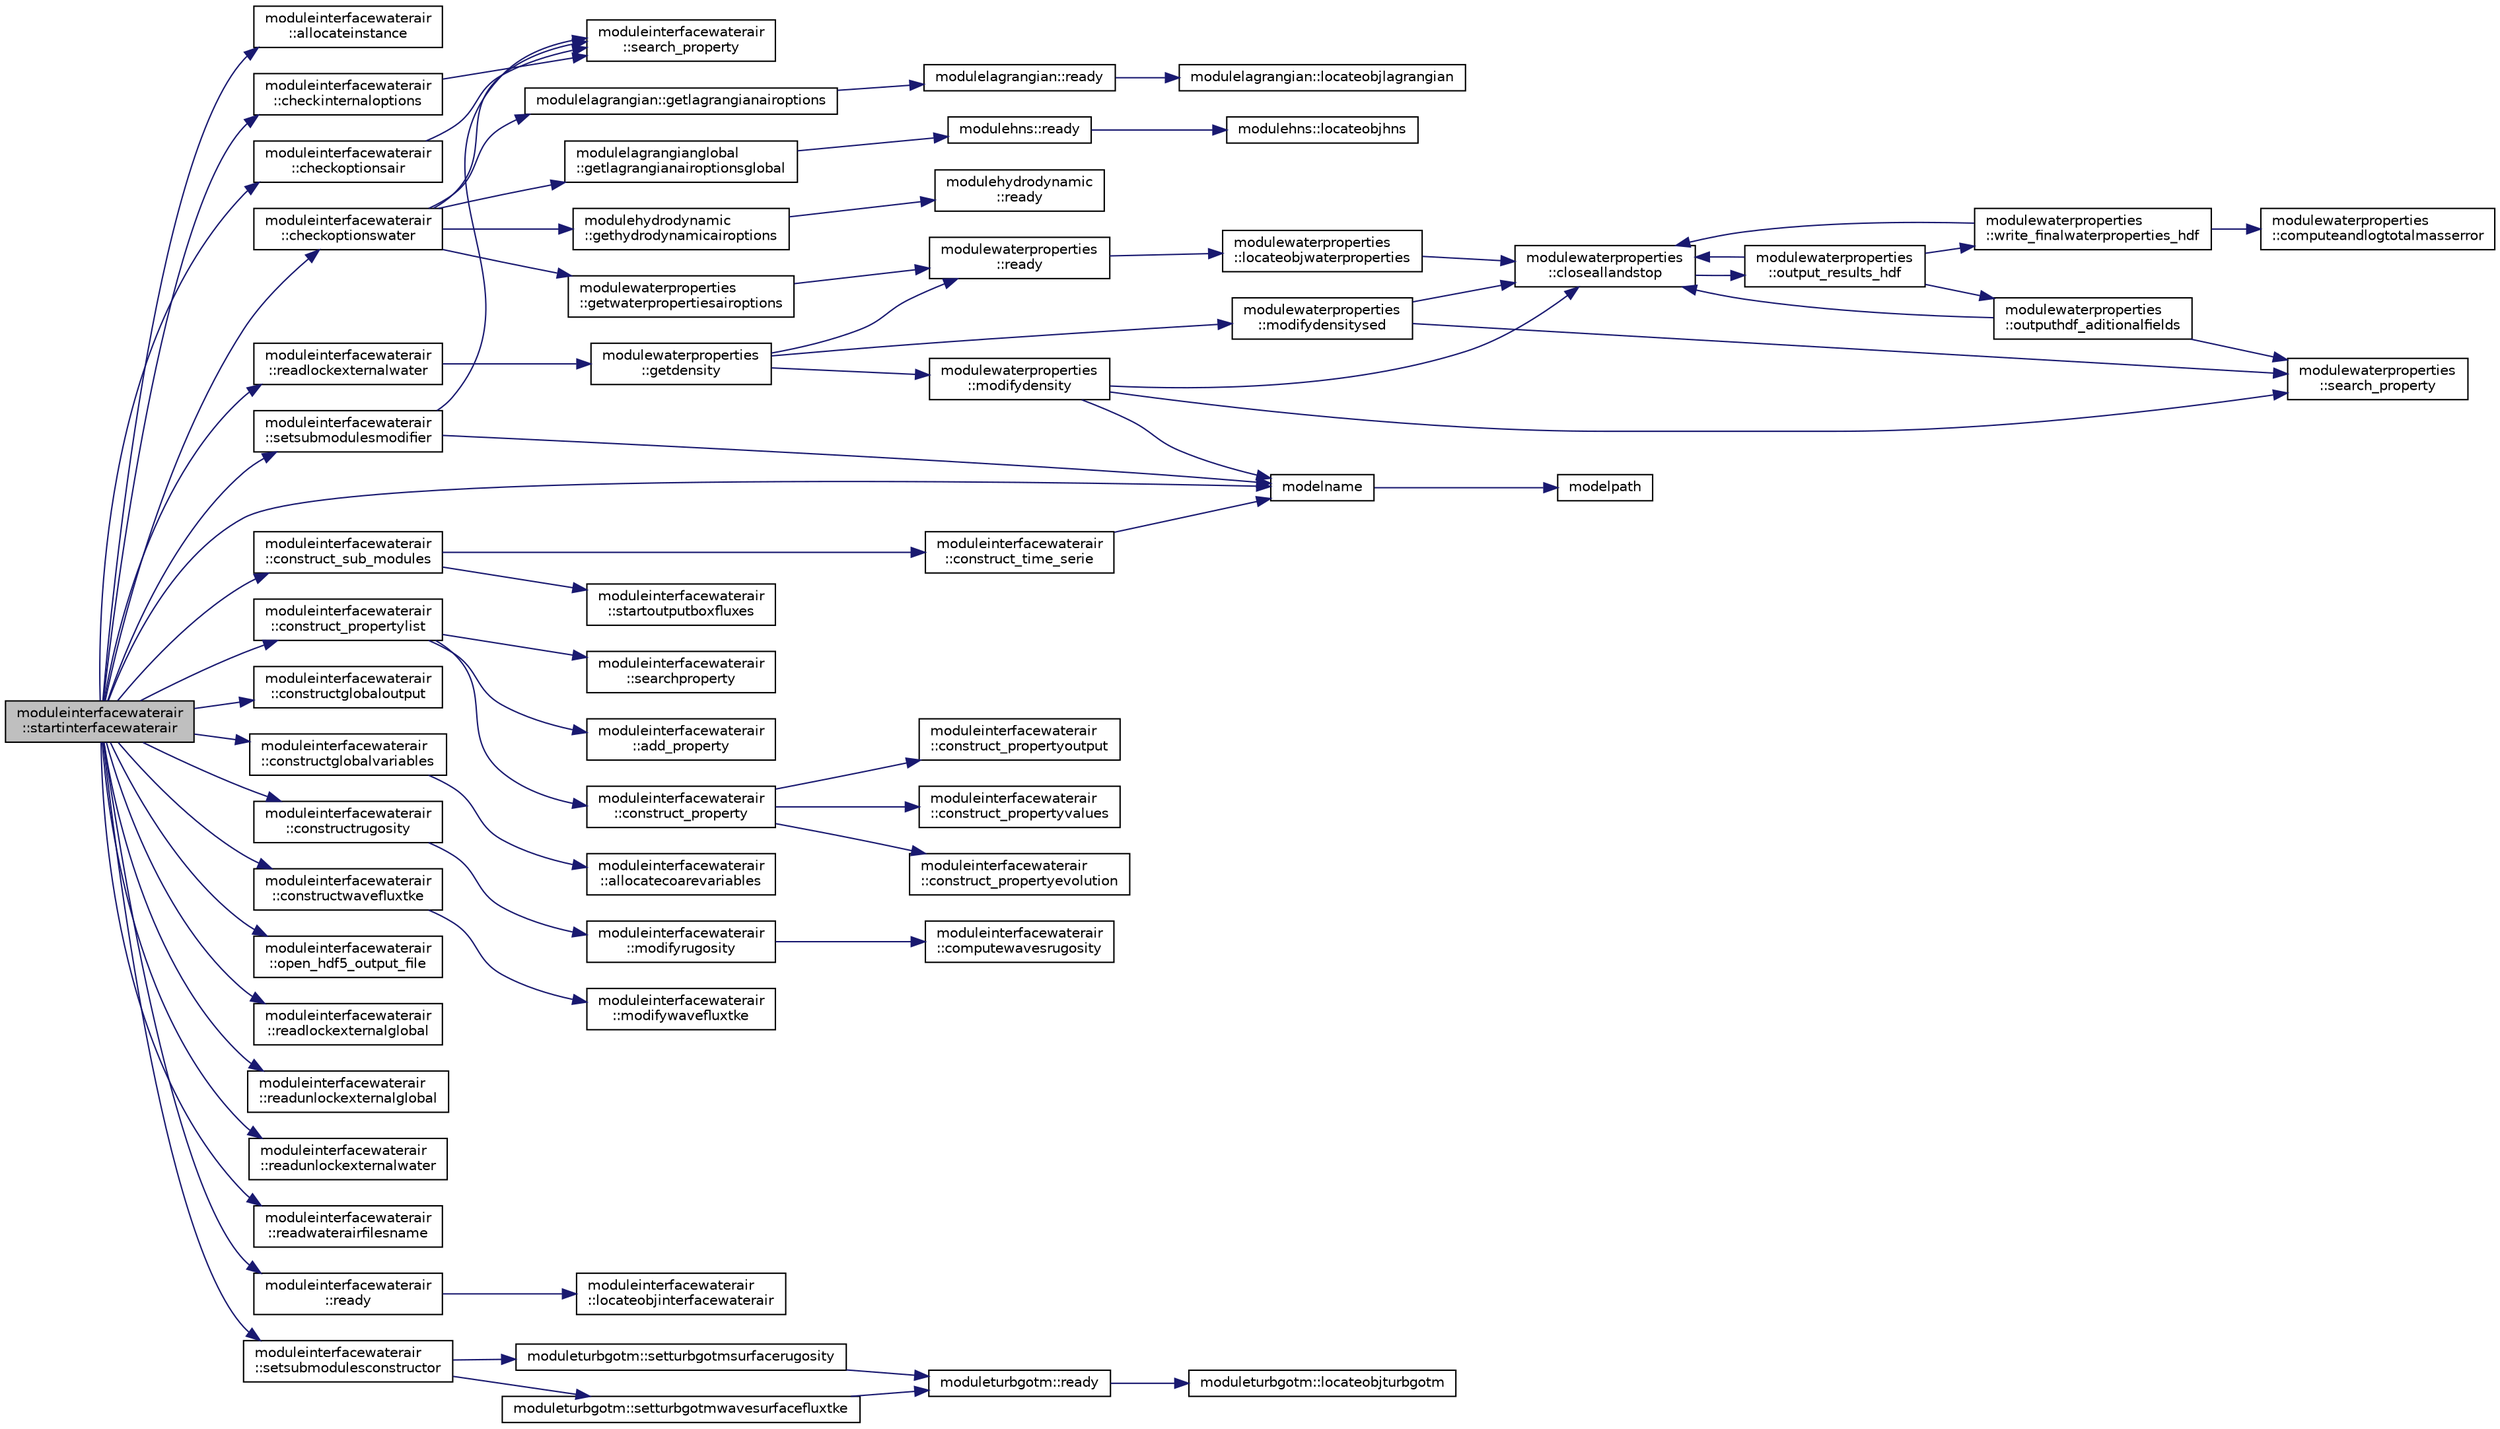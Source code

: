 digraph "moduleinterfacewaterair::startinterfacewaterair"
{
 // LATEX_PDF_SIZE
  edge [fontname="Helvetica",fontsize="10",labelfontname="Helvetica",labelfontsize="10"];
  node [fontname="Helvetica",fontsize="10",shape=record];
  rankdir="LR";
  Node1 [label="moduleinterfacewaterair\l::startinterfacewaterair",height=0.2,width=0.4,color="black", fillcolor="grey75", style="filled", fontcolor="black",tooltip=" "];
  Node1 -> Node2 [color="midnightblue",fontsize="10",style="solid",fontname="Helvetica"];
  Node2 [label="moduleinterfacewaterair\l::allocateinstance",height=0.2,width=0.4,color="black", fillcolor="white", style="filled",URL="$namespacemoduleinterfacewaterair.html#aac230f23ec15f17b04185abc9c918ba1",tooltip=" "];
  Node1 -> Node3 [color="midnightblue",fontsize="10",style="solid",fontname="Helvetica"];
  Node3 [label="moduleinterfacewaterair\l::checkinternaloptions",height=0.2,width=0.4,color="black", fillcolor="white", style="filled",URL="$namespacemoduleinterfacewaterair.html#a7bb7aa6672e098e262e702265ea4cbef",tooltip=" "];
  Node3 -> Node4 [color="midnightblue",fontsize="10",style="solid",fontname="Helvetica"];
  Node4 [label="moduleinterfacewaterair\l::search_property",height=0.2,width=0.4,color="black", fillcolor="white", style="filled",URL="$namespacemoduleinterfacewaterair.html#abba77353f44ae39342d577e54d38ad95",tooltip=" "];
  Node1 -> Node5 [color="midnightblue",fontsize="10",style="solid",fontname="Helvetica"];
  Node5 [label="moduleinterfacewaterair\l::checkoptionsair",height=0.2,width=0.4,color="black", fillcolor="white", style="filled",URL="$namespacemoduleinterfacewaterair.html#afa8defb4c07e4d9150f1507fc3ea475a",tooltip=" "];
  Node5 -> Node4 [color="midnightblue",fontsize="10",style="solid",fontname="Helvetica"];
  Node1 -> Node6 [color="midnightblue",fontsize="10",style="solid",fontname="Helvetica"];
  Node6 [label="moduleinterfacewaterair\l::checkoptionswater",height=0.2,width=0.4,color="black", fillcolor="white", style="filled",URL="$namespacemoduleinterfacewaterair.html#a6ca031d04555d7ec7193b26144ed978f",tooltip=" "];
  Node6 -> Node7 [color="midnightblue",fontsize="10",style="solid",fontname="Helvetica"];
  Node7 [label="modulehydrodynamic\l::gethydrodynamicairoptions",height=0.2,width=0.4,color="black", fillcolor="white", style="filled",URL="$namespacemodulehydrodynamic.html#a890cdf33bc8b461d93da82f9150c774e",tooltip=" "];
  Node7 -> Node8 [color="midnightblue",fontsize="10",style="solid",fontname="Helvetica"];
  Node8 [label="modulehydrodynamic\l::ready",height=0.2,width=0.4,color="black", fillcolor="white", style="filled",URL="$namespacemodulehydrodynamic.html#a541821548a44af36e71f5eddedae890e",tooltip=" "];
  Node6 -> Node9 [color="midnightblue",fontsize="10",style="solid",fontname="Helvetica"];
  Node9 [label="modulelagrangian::getlagrangianairoptions",height=0.2,width=0.4,color="black", fillcolor="white", style="filled",URL="$namespacemodulelagrangian.html#acfabdebec80bc9e9353be9b171fdbbdb",tooltip=" "];
  Node9 -> Node10 [color="midnightblue",fontsize="10",style="solid",fontname="Helvetica"];
  Node10 [label="modulelagrangian::ready",height=0.2,width=0.4,color="black", fillcolor="white", style="filled",URL="$namespacemodulelagrangian.html#a4ddfbe58c1df4477f8d84db54b330823",tooltip=" "];
  Node10 -> Node11 [color="midnightblue",fontsize="10",style="solid",fontname="Helvetica"];
  Node11 [label="modulelagrangian::locateobjlagrangian",height=0.2,width=0.4,color="black", fillcolor="white", style="filled",URL="$namespacemodulelagrangian.html#a42e447276e6e4455d7699fb38f9d67f0",tooltip=" "];
  Node6 -> Node12 [color="midnightblue",fontsize="10",style="solid",fontname="Helvetica"];
  Node12 [label="modulelagrangianglobal\l::getlagrangianairoptionsglobal",height=0.2,width=0.4,color="black", fillcolor="white", style="filled",URL="$namespacemodulelagrangianglobal.html#ad61d5f10ce5c10c555891aa6da16a247",tooltip=" "];
  Node12 -> Node13 [color="midnightblue",fontsize="10",style="solid",fontname="Helvetica"];
  Node13 [label="modulehns::ready",height=0.2,width=0.4,color="black", fillcolor="white", style="filled",URL="$namespacemodulehns.html#a1b4bda03d346568b51278fca35b05366",tooltip=" "];
  Node13 -> Node14 [color="midnightblue",fontsize="10",style="solid",fontname="Helvetica"];
  Node14 [label="modulehns::locateobjhns",height=0.2,width=0.4,color="black", fillcolor="white", style="filled",URL="$namespacemodulehns.html#aff869b6b5dffbe4b2d00b777a1c0455d",tooltip=" "];
  Node6 -> Node15 [color="midnightblue",fontsize="10",style="solid",fontname="Helvetica"];
  Node15 [label="modulewaterproperties\l::getwaterpropertiesairoptions",height=0.2,width=0.4,color="black", fillcolor="white", style="filled",URL="$namespacemodulewaterproperties.html#a01766661cdbaa08fdb84926b54369de4",tooltip=" "];
  Node15 -> Node16 [color="midnightblue",fontsize="10",style="solid",fontname="Helvetica"];
  Node16 [label="modulewaterproperties\l::ready",height=0.2,width=0.4,color="black", fillcolor="white", style="filled",URL="$namespacemodulewaterproperties.html#ad54774dedce486739249cb10b4de21e2",tooltip=" "];
  Node16 -> Node17 [color="midnightblue",fontsize="10",style="solid",fontname="Helvetica"];
  Node17 [label="modulewaterproperties\l::locateobjwaterproperties",height=0.2,width=0.4,color="black", fillcolor="white", style="filled",URL="$namespacemodulewaterproperties.html#ae4516d6c7f3687b0293515314b0ade90",tooltip=" "];
  Node17 -> Node18 [color="midnightblue",fontsize="10",style="solid",fontname="Helvetica"];
  Node18 [label="modulewaterproperties\l::closeallandstop",height=0.2,width=0.4,color="black", fillcolor="white", style="filled",URL="$namespacemodulewaterproperties.html#a5bb74dfe4637836633ca6817a4a72758",tooltip=" "];
  Node18 -> Node19 [color="midnightblue",fontsize="10",style="solid",fontname="Helvetica"];
  Node19 [label="modulewaterproperties\l::output_results_hdf",height=0.2,width=0.4,color="black", fillcolor="white", style="filled",URL="$namespacemodulewaterproperties.html#a78143a2ee73e78a6441a03852a7b9f9a",tooltip=" "];
  Node19 -> Node18 [color="midnightblue",fontsize="10",style="solid",fontname="Helvetica"];
  Node19 -> Node20 [color="midnightblue",fontsize="10",style="solid",fontname="Helvetica"];
  Node20 [label="modulewaterproperties\l::outputhdf_aditionalfields",height=0.2,width=0.4,color="black", fillcolor="white", style="filled",URL="$namespacemodulewaterproperties.html#a0e590dc368b505cd9ea918d724d3eee3",tooltip=" "];
  Node20 -> Node18 [color="midnightblue",fontsize="10",style="solid",fontname="Helvetica"];
  Node20 -> Node21 [color="midnightblue",fontsize="10",style="solid",fontname="Helvetica"];
  Node21 [label="modulewaterproperties\l::search_property",height=0.2,width=0.4,color="black", fillcolor="white", style="filled",URL="$namespacemodulewaterproperties.html#ae6b7d758da27fb15faee52b3ed14029d",tooltip=" "];
  Node19 -> Node22 [color="midnightblue",fontsize="10",style="solid",fontname="Helvetica"];
  Node22 [label="modulewaterproperties\l::write_finalwaterproperties_hdf",height=0.2,width=0.4,color="black", fillcolor="white", style="filled",URL="$namespacemodulewaterproperties.html#a2893cea8ca427b1290aeb65593659aa0",tooltip=" "];
  Node22 -> Node18 [color="midnightblue",fontsize="10",style="solid",fontname="Helvetica"];
  Node22 -> Node23 [color="midnightblue",fontsize="10",style="solid",fontname="Helvetica"];
  Node23 [label="modulewaterproperties\l::computeandlogtotalmasserror",height=0.2,width=0.4,color="black", fillcolor="white", style="filled",URL="$namespacemodulewaterproperties.html#af1b9165b0e72747e4478868c7e5eff00",tooltip=" "];
  Node6 -> Node4 [color="midnightblue",fontsize="10",style="solid",fontname="Helvetica"];
  Node1 -> Node24 [color="midnightblue",fontsize="10",style="solid",fontname="Helvetica"];
  Node24 [label="moduleinterfacewaterair\l::construct_propertylist",height=0.2,width=0.4,color="black", fillcolor="white", style="filled",URL="$namespacemoduleinterfacewaterair.html#a0102df656b49a2adcbef76f5a3a9e6d0",tooltip=" "];
  Node24 -> Node25 [color="midnightblue",fontsize="10",style="solid",fontname="Helvetica"];
  Node25 [label="moduleinterfacewaterair\l::add_property",height=0.2,width=0.4,color="black", fillcolor="white", style="filled",URL="$namespacemoduleinterfacewaterair.html#a2a801625d49cd1732858f2dc52a71271",tooltip=" "];
  Node24 -> Node26 [color="midnightblue",fontsize="10",style="solid",fontname="Helvetica"];
  Node26 [label="moduleinterfacewaterair\l::construct_property",height=0.2,width=0.4,color="black", fillcolor="white", style="filled",URL="$namespacemoduleinterfacewaterair.html#a1c130410b812b0bf92e6ba11c0bd282a",tooltip=" "];
  Node26 -> Node27 [color="midnightblue",fontsize="10",style="solid",fontname="Helvetica"];
  Node27 [label="moduleinterfacewaterair\l::construct_propertyevolution",height=0.2,width=0.4,color="black", fillcolor="white", style="filled",URL="$namespacemoduleinterfacewaterair.html#a49127aa503109a2b4f86aee6e0d4d665",tooltip=" "];
  Node26 -> Node28 [color="midnightblue",fontsize="10",style="solid",fontname="Helvetica"];
  Node28 [label="moduleinterfacewaterair\l::construct_propertyoutput",height=0.2,width=0.4,color="black", fillcolor="white", style="filled",URL="$namespacemoduleinterfacewaterair.html#aa99a2e7fefb8e45ed29092e8c068982a",tooltip=" "];
  Node26 -> Node29 [color="midnightblue",fontsize="10",style="solid",fontname="Helvetica"];
  Node29 [label="moduleinterfacewaterair\l::construct_propertyvalues",height=0.2,width=0.4,color="black", fillcolor="white", style="filled",URL="$namespacemoduleinterfacewaterair.html#ab978efce2a9105b81e6223878df6e3ae",tooltip=" "];
  Node24 -> Node30 [color="midnightblue",fontsize="10",style="solid",fontname="Helvetica"];
  Node30 [label="moduleinterfacewaterair\l::searchproperty",height=0.2,width=0.4,color="black", fillcolor="white", style="filled",URL="$namespacemoduleinterfacewaterair.html#a9b32248d73ce68c55c1d8671b779f48a",tooltip=" "];
  Node1 -> Node31 [color="midnightblue",fontsize="10",style="solid",fontname="Helvetica"];
  Node31 [label="moduleinterfacewaterair\l::construct_sub_modules",height=0.2,width=0.4,color="black", fillcolor="white", style="filled",URL="$namespacemoduleinterfacewaterair.html#a26e91289c0b811bff694b61c7a06fb15",tooltip=" "];
  Node31 -> Node32 [color="midnightblue",fontsize="10",style="solid",fontname="Helvetica"];
  Node32 [label="moduleinterfacewaterair\l::construct_time_serie",height=0.2,width=0.4,color="black", fillcolor="white", style="filled",URL="$namespacemoduleinterfacewaterair.html#a49e85ee8a7b283a5ec88a2c8db419d3e",tooltip=" "];
  Node32 -> Node33 [color="midnightblue",fontsize="10",style="solid",fontname="Helvetica"];
  Node33 [label="modelname",height=0.2,width=0.4,color="black", fillcolor="white", style="filled",URL="$_main_8_f90.html#af0ae0b978e6573bc461573aa66062e83",tooltip=" "];
  Node33 -> Node34 [color="midnightblue",fontsize="10",style="solid",fontname="Helvetica"];
  Node34 [label="modelpath",height=0.2,width=0.4,color="black", fillcolor="white", style="filled",URL="$_main_8_f90.html#ada5b220b45dcba73a75264dcde43e3bd",tooltip=" "];
  Node31 -> Node35 [color="midnightblue",fontsize="10",style="solid",fontname="Helvetica"];
  Node35 [label="moduleinterfacewaterair\l::startoutputboxfluxes",height=0.2,width=0.4,color="black", fillcolor="white", style="filled",URL="$namespacemoduleinterfacewaterair.html#a657983e875ad047622b576288b98dd2e",tooltip=" "];
  Node1 -> Node36 [color="midnightblue",fontsize="10",style="solid",fontname="Helvetica"];
  Node36 [label="moduleinterfacewaterair\l::constructglobaloutput",height=0.2,width=0.4,color="black", fillcolor="white", style="filled",URL="$namespacemoduleinterfacewaterair.html#a1512570388fa7585da06c4fd36fc27ae",tooltip=" "];
  Node1 -> Node37 [color="midnightblue",fontsize="10",style="solid",fontname="Helvetica"];
  Node37 [label="moduleinterfacewaterair\l::constructglobalvariables",height=0.2,width=0.4,color="black", fillcolor="white", style="filled",URL="$namespacemoduleinterfacewaterair.html#aade4da5319abf6cc9115d08e4cfb448b",tooltip=" "];
  Node37 -> Node38 [color="midnightblue",fontsize="10",style="solid",fontname="Helvetica"];
  Node38 [label="moduleinterfacewaterair\l::allocatecoarevariables",height=0.2,width=0.4,color="black", fillcolor="white", style="filled",URL="$namespacemoduleinterfacewaterair.html#ad1e0a14ea6e30cf93be9661a4a71a0f7",tooltip=" "];
  Node1 -> Node39 [color="midnightblue",fontsize="10",style="solid",fontname="Helvetica"];
  Node39 [label="moduleinterfacewaterair\l::constructrugosity",height=0.2,width=0.4,color="black", fillcolor="white", style="filled",URL="$namespacemoduleinterfacewaterair.html#ae5a4815896d07094361faa53fb69aa03",tooltip=" "];
  Node39 -> Node40 [color="midnightblue",fontsize="10",style="solid",fontname="Helvetica"];
  Node40 [label="moduleinterfacewaterair\l::modifyrugosity",height=0.2,width=0.4,color="black", fillcolor="white", style="filled",URL="$namespacemoduleinterfacewaterair.html#aa7f512949a9b145b55378017e58558a7",tooltip=" "];
  Node40 -> Node41 [color="midnightblue",fontsize="10",style="solid",fontname="Helvetica"];
  Node41 [label="moduleinterfacewaterair\l::computewavesrugosity",height=0.2,width=0.4,color="black", fillcolor="white", style="filled",URL="$namespacemoduleinterfacewaterair.html#abb9a2be6b590714a3c5b58da190ce52f",tooltip=" "];
  Node1 -> Node42 [color="midnightblue",fontsize="10",style="solid",fontname="Helvetica"];
  Node42 [label="moduleinterfacewaterair\l::constructwavefluxtke",height=0.2,width=0.4,color="black", fillcolor="white", style="filled",URL="$namespacemoduleinterfacewaterair.html#af474bb755901d845cb8a0f3efa8ffcbe",tooltip=" "];
  Node42 -> Node43 [color="midnightblue",fontsize="10",style="solid",fontname="Helvetica"];
  Node43 [label="moduleinterfacewaterair\l::modifywavefluxtke",height=0.2,width=0.4,color="black", fillcolor="white", style="filled",URL="$namespacemoduleinterfacewaterair.html#a2494cba9b6646ce732323f31ef820a97",tooltip=" "];
  Node1 -> Node33 [color="midnightblue",fontsize="10",style="solid",fontname="Helvetica"];
  Node1 -> Node44 [color="midnightblue",fontsize="10",style="solid",fontname="Helvetica"];
  Node44 [label="moduleinterfacewaterair\l::open_hdf5_output_file",height=0.2,width=0.4,color="black", fillcolor="white", style="filled",URL="$namespacemoduleinterfacewaterair.html#a48080272c5d72deaf3fe655740d02ccc",tooltip=" "];
  Node1 -> Node45 [color="midnightblue",fontsize="10",style="solid",fontname="Helvetica"];
  Node45 [label="moduleinterfacewaterair\l::readlockexternalglobal",height=0.2,width=0.4,color="black", fillcolor="white", style="filled",URL="$namespacemoduleinterfacewaterair.html#a859b7054113f5f1ab347adbd693c2e16",tooltip=" "];
  Node1 -> Node46 [color="midnightblue",fontsize="10",style="solid",fontname="Helvetica"];
  Node46 [label="moduleinterfacewaterair\l::readlockexternalwater",height=0.2,width=0.4,color="black", fillcolor="white", style="filled",URL="$namespacemoduleinterfacewaterair.html#a78276c71fe608663c6c964c59c8c7626",tooltip=" "];
  Node46 -> Node47 [color="midnightblue",fontsize="10",style="solid",fontname="Helvetica"];
  Node47 [label="modulewaterproperties\l::getdensity",height=0.2,width=0.4,color="black", fillcolor="white", style="filled",URL="$namespacemodulewaterproperties.html#a5d3bf3d9b122b9eee78afc56a4047507",tooltip=" "];
  Node47 -> Node48 [color="midnightblue",fontsize="10",style="solid",fontname="Helvetica"];
  Node48 [label="modulewaterproperties\l::modifydensity",height=0.2,width=0.4,color="black", fillcolor="white", style="filled",URL="$namespacemodulewaterproperties.html#a7727e3b2ffd1b7f1c501dc60cf64c723",tooltip=" "];
  Node48 -> Node18 [color="midnightblue",fontsize="10",style="solid",fontname="Helvetica"];
  Node48 -> Node33 [color="midnightblue",fontsize="10",style="solid",fontname="Helvetica"];
  Node48 -> Node21 [color="midnightblue",fontsize="10",style="solid",fontname="Helvetica"];
  Node47 -> Node49 [color="midnightblue",fontsize="10",style="solid",fontname="Helvetica"];
  Node49 [label="modulewaterproperties\l::modifydensitysed",height=0.2,width=0.4,color="black", fillcolor="white", style="filled",URL="$namespacemodulewaterproperties.html#a430bfd6acd72693785ebf7d3e3a9dea8",tooltip=" "];
  Node49 -> Node18 [color="midnightblue",fontsize="10",style="solid",fontname="Helvetica"];
  Node49 -> Node21 [color="midnightblue",fontsize="10",style="solid",fontname="Helvetica"];
  Node47 -> Node16 [color="midnightblue",fontsize="10",style="solid",fontname="Helvetica"];
  Node1 -> Node50 [color="midnightblue",fontsize="10",style="solid",fontname="Helvetica"];
  Node50 [label="moduleinterfacewaterair\l::readunlockexternalglobal",height=0.2,width=0.4,color="black", fillcolor="white", style="filled",URL="$namespacemoduleinterfacewaterair.html#ada112545191c798704451772d5803ea0",tooltip=" "];
  Node1 -> Node51 [color="midnightblue",fontsize="10",style="solid",fontname="Helvetica"];
  Node51 [label="moduleinterfacewaterair\l::readunlockexternalwater",height=0.2,width=0.4,color="black", fillcolor="white", style="filled",URL="$namespacemoduleinterfacewaterair.html#a380a0dfa2a33b7c2eef433d69fdf7fef",tooltip=" "];
  Node1 -> Node52 [color="midnightblue",fontsize="10",style="solid",fontname="Helvetica"];
  Node52 [label="moduleinterfacewaterair\l::readwaterairfilesname",height=0.2,width=0.4,color="black", fillcolor="white", style="filled",URL="$namespacemoduleinterfacewaterair.html#a8a015dc245f72a1e32671973e4ef4538",tooltip=" "];
  Node1 -> Node53 [color="midnightblue",fontsize="10",style="solid",fontname="Helvetica"];
  Node53 [label="moduleinterfacewaterair\l::ready",height=0.2,width=0.4,color="black", fillcolor="white", style="filled",URL="$namespacemoduleinterfacewaterair.html#a519b1351dce06ffef1eb101335e6361f",tooltip=" "];
  Node53 -> Node54 [color="midnightblue",fontsize="10",style="solid",fontname="Helvetica"];
  Node54 [label="moduleinterfacewaterair\l::locateobjinterfacewaterair",height=0.2,width=0.4,color="black", fillcolor="white", style="filled",URL="$namespacemoduleinterfacewaterair.html#a17c41a363434acdb52729214d81e9e86",tooltip=" "];
  Node1 -> Node55 [color="midnightblue",fontsize="10",style="solid",fontname="Helvetica"];
  Node55 [label="moduleinterfacewaterair\l::setsubmodulesconstructor",height=0.2,width=0.4,color="black", fillcolor="white", style="filled",URL="$namespacemoduleinterfacewaterair.html#acc8f2f52f650494e800b421332c39060",tooltip=" "];
  Node55 -> Node56 [color="midnightblue",fontsize="10",style="solid",fontname="Helvetica"];
  Node56 [label="moduleturbgotm::setturbgotmsurfacerugosity",height=0.2,width=0.4,color="black", fillcolor="white", style="filled",URL="$namespacemoduleturbgotm.html#ac71371400c754c4786f6914ccc6d6c70",tooltip=" "];
  Node56 -> Node57 [color="midnightblue",fontsize="10",style="solid",fontname="Helvetica"];
  Node57 [label="moduleturbgotm::ready",height=0.2,width=0.4,color="black", fillcolor="white", style="filled",URL="$namespacemoduleturbgotm.html#a8b59a232d6c61837f14e169cef43d695",tooltip=" "];
  Node57 -> Node58 [color="midnightblue",fontsize="10",style="solid",fontname="Helvetica"];
  Node58 [label="moduleturbgotm::locateobjturbgotm",height=0.2,width=0.4,color="black", fillcolor="white", style="filled",URL="$namespacemoduleturbgotm.html#a2445ccc2c59cf2ae892fd78dda123a3d",tooltip=" "];
  Node55 -> Node59 [color="midnightblue",fontsize="10",style="solid",fontname="Helvetica"];
  Node59 [label="moduleturbgotm::setturbgotmwavesurfacefluxtke",height=0.2,width=0.4,color="black", fillcolor="white", style="filled",URL="$namespacemoduleturbgotm.html#a868b912c54f8467afdf5608913e56f87",tooltip=" "];
  Node59 -> Node57 [color="midnightblue",fontsize="10",style="solid",fontname="Helvetica"];
  Node1 -> Node60 [color="midnightblue",fontsize="10",style="solid",fontname="Helvetica"];
  Node60 [label="moduleinterfacewaterair\l::setsubmodulesmodifier",height=0.2,width=0.4,color="black", fillcolor="white", style="filled",URL="$namespacemoduleinterfacewaterair.html#a5f28ad0176312886bacef9cc171cb2e1",tooltip=" "];
  Node60 -> Node33 [color="midnightblue",fontsize="10",style="solid",fontname="Helvetica"];
  Node60 -> Node4 [color="midnightblue",fontsize="10",style="solid",fontname="Helvetica"];
}
